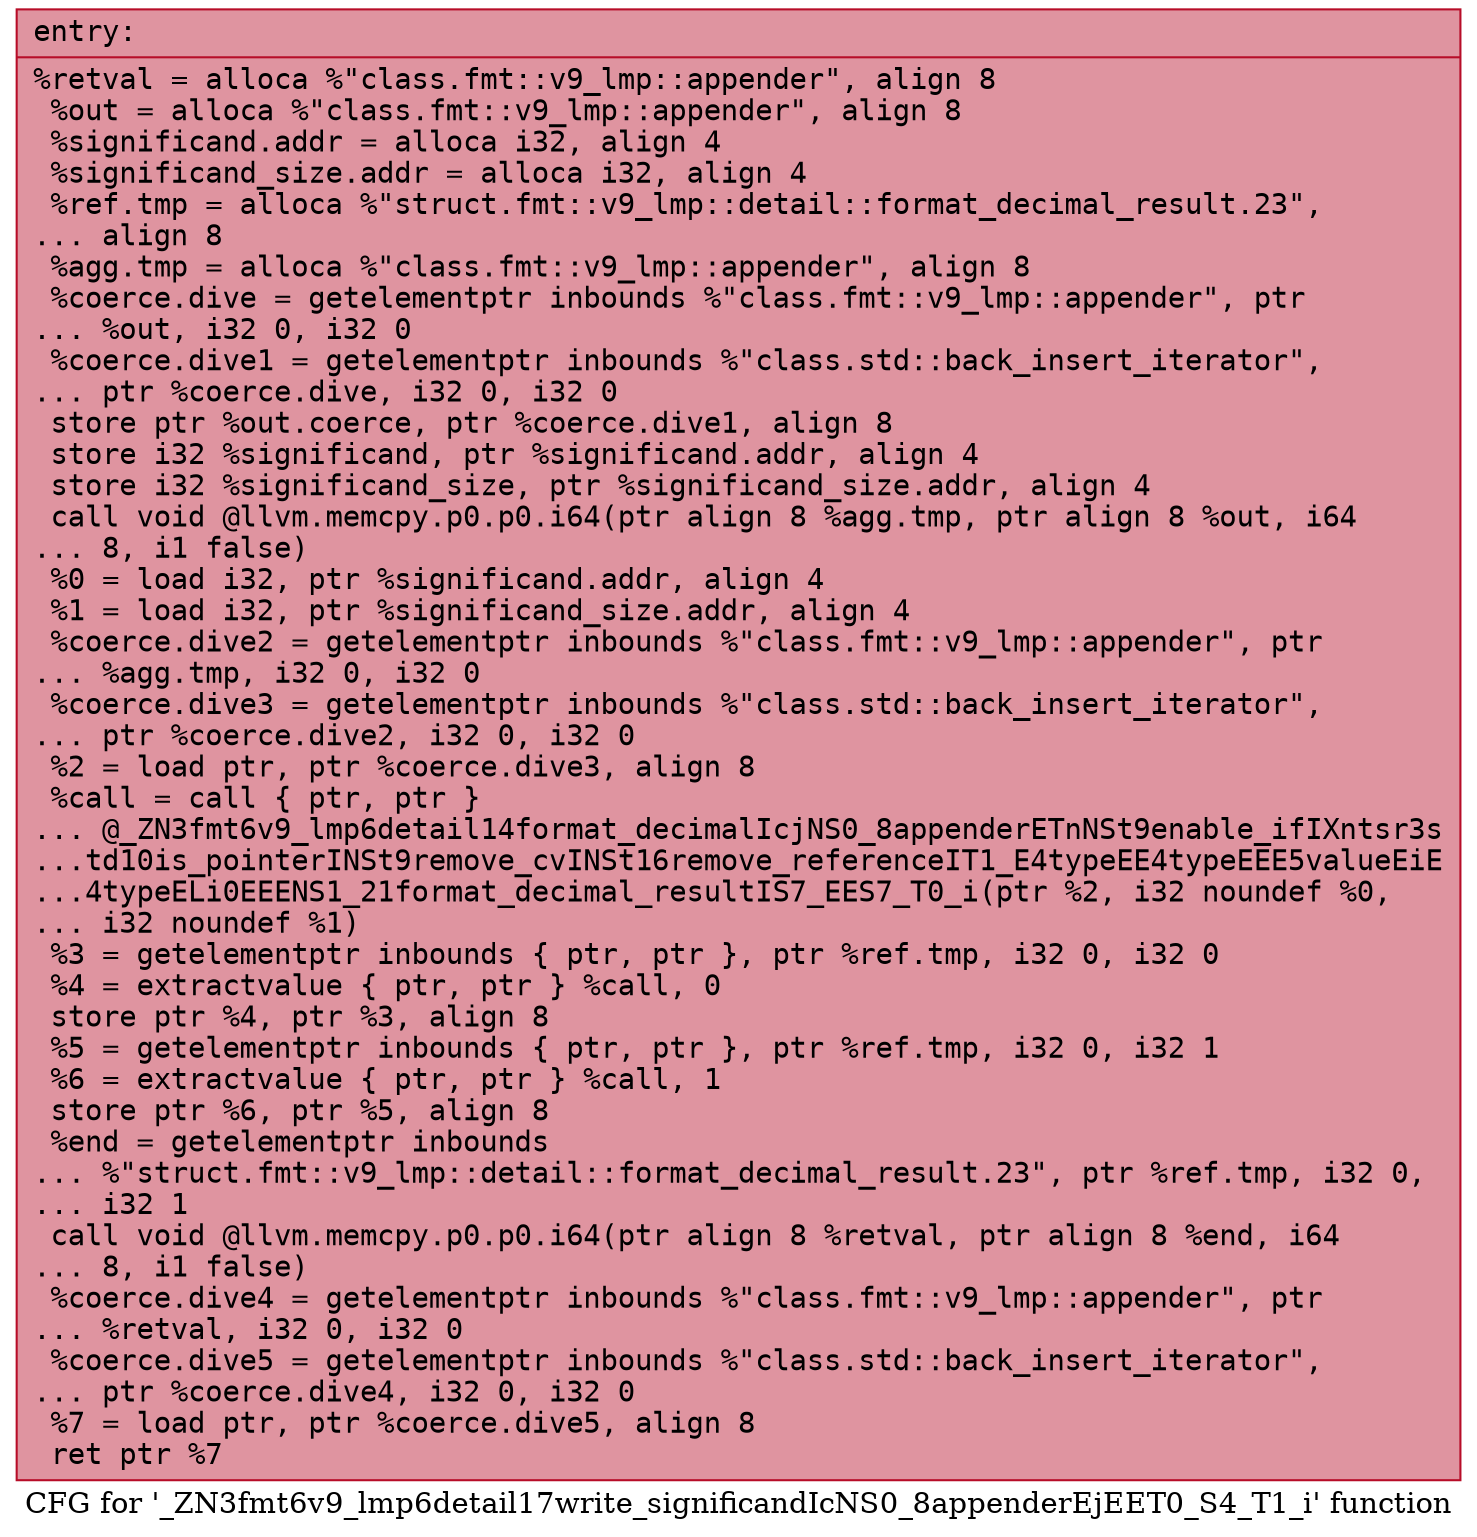 digraph "CFG for '_ZN3fmt6v9_lmp6detail17write_significandIcNS0_8appenderEjEET0_S4_T1_i' function" {
	label="CFG for '_ZN3fmt6v9_lmp6detail17write_significandIcNS0_8appenderEjEET0_S4_T1_i' function";

	Node0x55fec3245ac0 [shape=record,color="#b70d28ff", style=filled, fillcolor="#b70d2870" fontname="Courier",label="{entry:\l|  %retval = alloca %\"class.fmt::v9_lmp::appender\", align 8\l  %out = alloca %\"class.fmt::v9_lmp::appender\", align 8\l  %significand.addr = alloca i32, align 4\l  %significand_size.addr = alloca i32, align 4\l  %ref.tmp = alloca %\"struct.fmt::v9_lmp::detail::format_decimal_result.23\",\l... align 8\l  %agg.tmp = alloca %\"class.fmt::v9_lmp::appender\", align 8\l  %coerce.dive = getelementptr inbounds %\"class.fmt::v9_lmp::appender\", ptr\l... %out, i32 0, i32 0\l  %coerce.dive1 = getelementptr inbounds %\"class.std::back_insert_iterator\",\l... ptr %coerce.dive, i32 0, i32 0\l  store ptr %out.coerce, ptr %coerce.dive1, align 8\l  store i32 %significand, ptr %significand.addr, align 4\l  store i32 %significand_size, ptr %significand_size.addr, align 4\l  call void @llvm.memcpy.p0.p0.i64(ptr align 8 %agg.tmp, ptr align 8 %out, i64\l... 8, i1 false)\l  %0 = load i32, ptr %significand.addr, align 4\l  %1 = load i32, ptr %significand_size.addr, align 4\l  %coerce.dive2 = getelementptr inbounds %\"class.fmt::v9_lmp::appender\", ptr\l... %agg.tmp, i32 0, i32 0\l  %coerce.dive3 = getelementptr inbounds %\"class.std::back_insert_iterator\",\l... ptr %coerce.dive2, i32 0, i32 0\l  %2 = load ptr, ptr %coerce.dive3, align 8\l  %call = call \{ ptr, ptr \}\l... @_ZN3fmt6v9_lmp6detail14format_decimalIcjNS0_8appenderETnNSt9enable_ifIXntsr3s\l...td10is_pointerINSt9remove_cvINSt16remove_referenceIT1_E4typeEE4typeEEE5valueEiE\l...4typeELi0EEENS1_21format_decimal_resultIS7_EES7_T0_i(ptr %2, i32 noundef %0,\l... i32 noundef %1)\l  %3 = getelementptr inbounds \{ ptr, ptr \}, ptr %ref.tmp, i32 0, i32 0\l  %4 = extractvalue \{ ptr, ptr \} %call, 0\l  store ptr %4, ptr %3, align 8\l  %5 = getelementptr inbounds \{ ptr, ptr \}, ptr %ref.tmp, i32 0, i32 1\l  %6 = extractvalue \{ ptr, ptr \} %call, 1\l  store ptr %6, ptr %5, align 8\l  %end = getelementptr inbounds\l... %\"struct.fmt::v9_lmp::detail::format_decimal_result.23\", ptr %ref.tmp, i32 0,\l... i32 1\l  call void @llvm.memcpy.p0.p0.i64(ptr align 8 %retval, ptr align 8 %end, i64\l... 8, i1 false)\l  %coerce.dive4 = getelementptr inbounds %\"class.fmt::v9_lmp::appender\", ptr\l... %retval, i32 0, i32 0\l  %coerce.dive5 = getelementptr inbounds %\"class.std::back_insert_iterator\",\l... ptr %coerce.dive4, i32 0, i32 0\l  %7 = load ptr, ptr %coerce.dive5, align 8\l  ret ptr %7\l}"];
}
